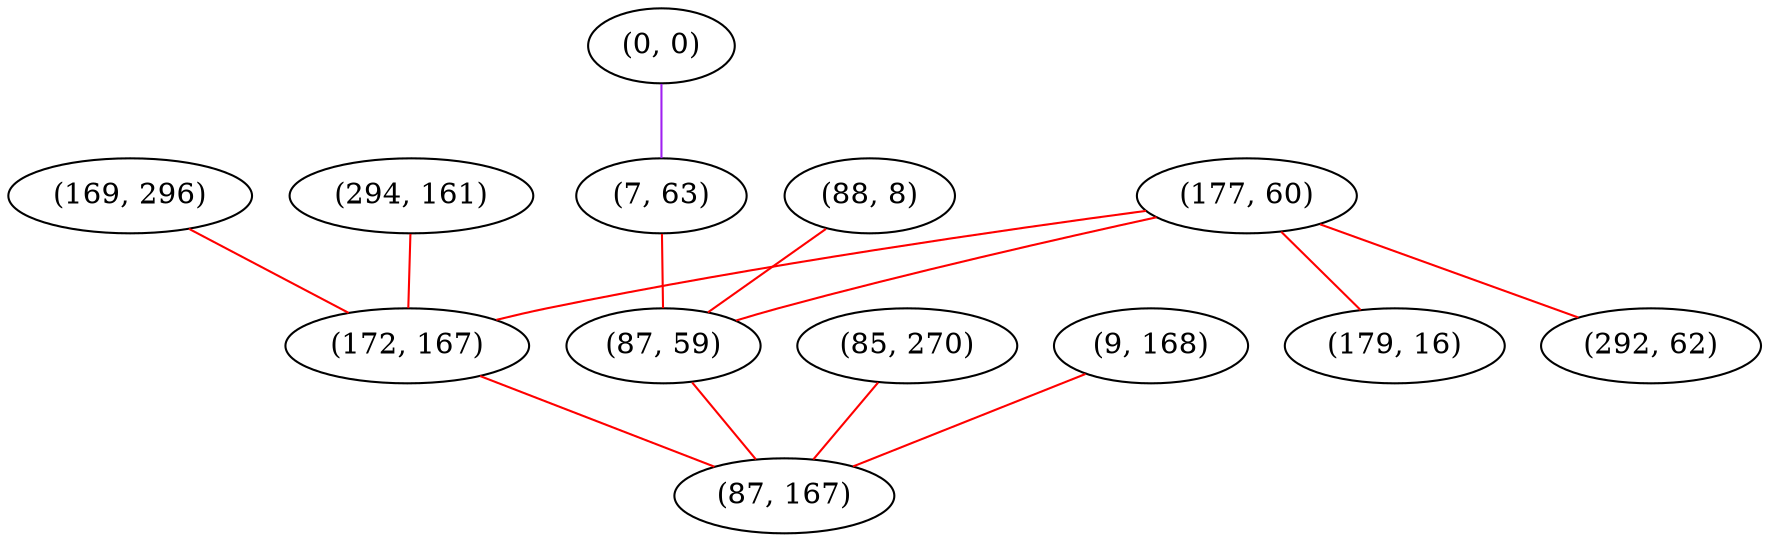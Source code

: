 graph "" {
"(85, 270)";
"(88, 8)";
"(177, 60)";
"(179, 16)";
"(9, 168)";
"(294, 161)";
"(292, 62)";
"(169, 296)";
"(0, 0)";
"(172, 167)";
"(7, 63)";
"(87, 59)";
"(87, 167)";
"(85, 270)" -- "(87, 167)"  [color=red, key=0, weight=1];
"(88, 8)" -- "(87, 59)"  [color=red, key=0, weight=1];
"(177, 60)" -- "(179, 16)"  [color=red, key=0, weight=1];
"(177, 60)" -- "(87, 59)"  [color=red, key=0, weight=1];
"(177, 60)" -- "(172, 167)"  [color=red, key=0, weight=1];
"(177, 60)" -- "(292, 62)"  [color=red, key=0, weight=1];
"(9, 168)" -- "(87, 167)"  [color=red, key=0, weight=1];
"(294, 161)" -- "(172, 167)"  [color=red, key=0, weight=1];
"(169, 296)" -- "(172, 167)"  [color=red, key=0, weight=1];
"(0, 0)" -- "(7, 63)"  [color=purple, key=0, weight=4];
"(172, 167)" -- "(87, 167)"  [color=red, key=0, weight=1];
"(7, 63)" -- "(87, 59)"  [color=red, key=0, weight=1];
"(87, 59)" -- "(87, 167)"  [color=red, key=0, weight=1];
}
